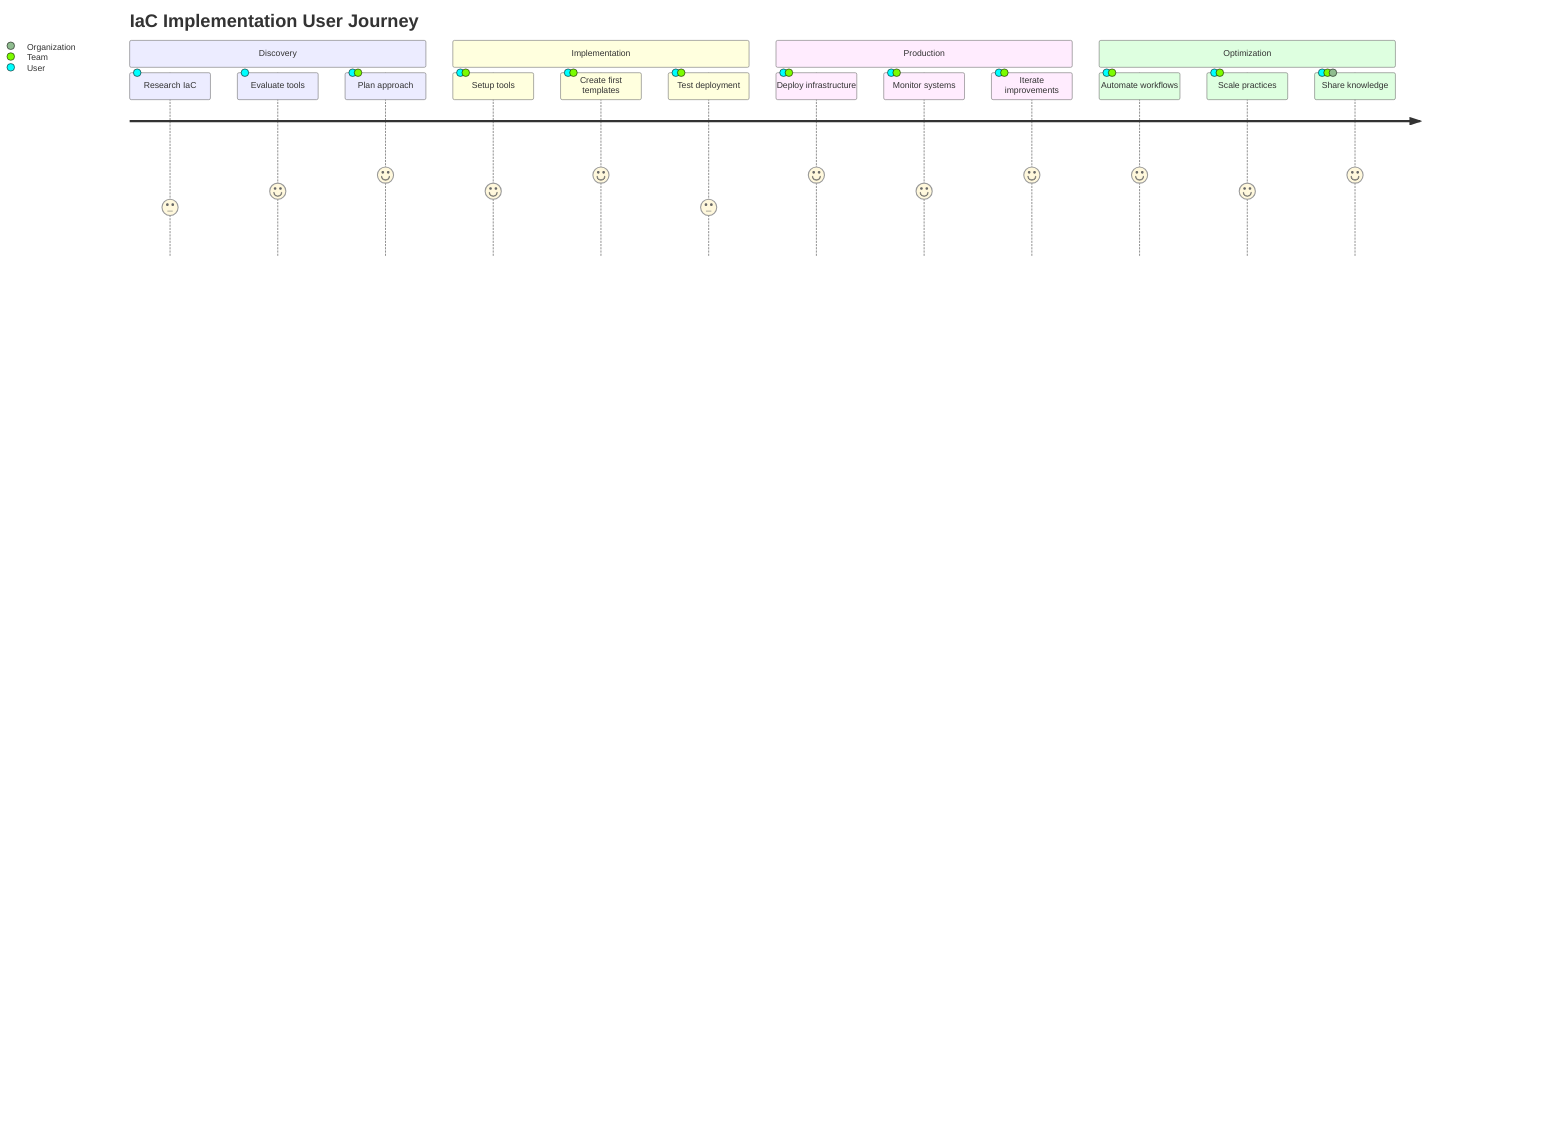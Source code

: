 journey
    title IaC Implementation User Journey
    section Discovery
      Research IaC: 3: User
      Evaluate tools: 4: User
      Plan approach: 5: User, Team
    section Implementation
      Setup tools: 4: User, Team
      Create first templates: 5: User, Team
      Test deployment: 3: User, Team
    section Production
      Deploy infrastructure: 5: User, Team
      Monitor systems: 4: User, Team
      Iterate improvements: 5: User, Team
    section Optimization
      Automate workflows: 5: User, Team
      Scale practices: 4: User, Team
      Share knowledge: 5: User, Team, Organization